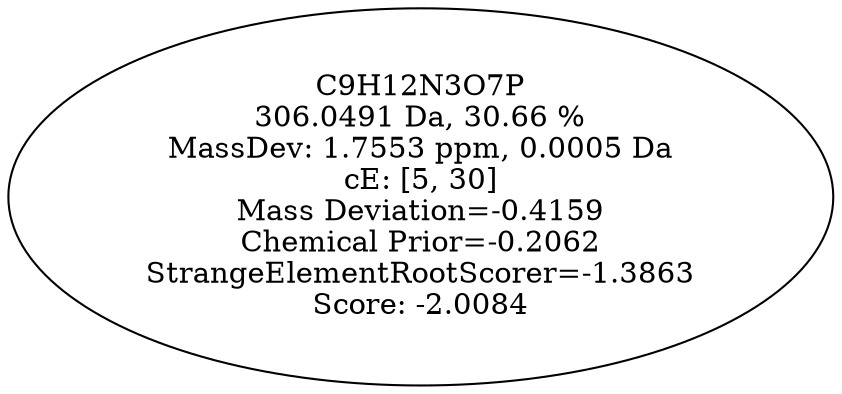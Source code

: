 strict digraph {
v1 [label="C9H12N3O7P\n306.0491 Da, 30.66 %\nMassDev: 1.7553 ppm, 0.0005 Da\ncE: [5, 30]\nMass Deviation=-0.4159\nChemical Prior=-0.2062\nStrangeElementRootScorer=-1.3863\nScore: -2.0084"];
}